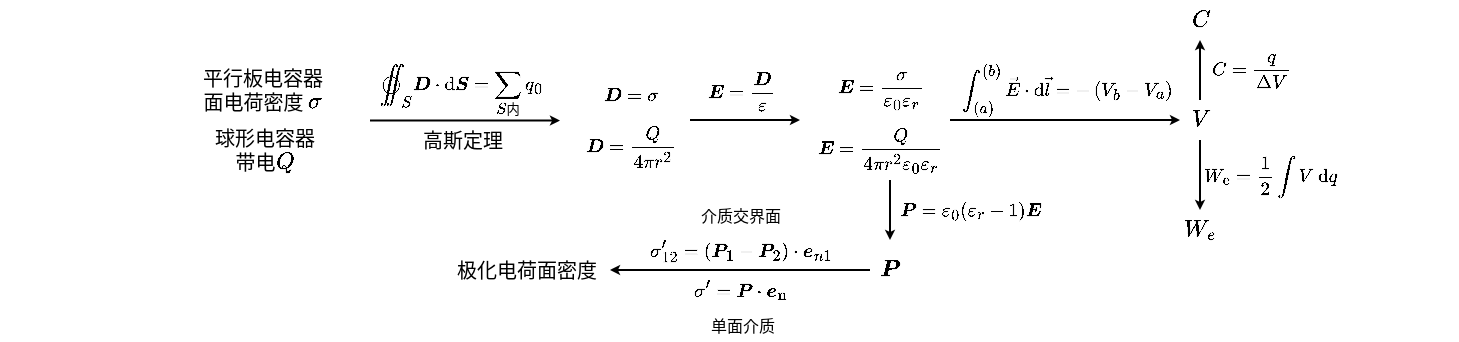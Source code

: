<mxfile version="17.2.1" type="device"><diagram id="Xw6_V9heZCIqd_NYxkmM" name="第 1 页"><mxGraphModel dx="538" dy="391" grid="1" gridSize="5" guides="1" tooltips="1" connect="1" arrows="1" fold="1" page="1" pageScale="1" pageWidth="827" pageHeight="1169" math="1" shadow="0"><root><mxCell id="0"/><mxCell id="1" parent="0"/><mxCell id="3CvD5wrCrRAZLPsAA7u7-1" value="平行板电容器&lt;br style=&quot;font-size: 10px;&quot;&gt;面电荷密度 \(\sigma\)" style="text;html=1;align=center;verticalAlign=middle;resizable=1;points=[];autosize=1;strokeColor=none;fillColor=none;fontSize=10;movable=1;rotatable=1;deletable=1;editable=1;connectable=1;" parent="1" vertex="1"><mxGeometry x="141" y="340" width="110" height="30" as="geometry"/></mxCell><mxCell id="3CvD5wrCrRAZLPsAA7u7-2" value="球形电容器&lt;br style=&quot;font-size: 10px;&quot;&gt;带电\(Q\)" style="text;html=1;align=center;verticalAlign=middle;resizable=1;points=[];autosize=1;strokeColor=none;fillColor=none;fontSize=10;movable=1;rotatable=1;deletable=1;editable=1;connectable=1;" parent="1" vertex="1"><mxGeometry x="164" y="370" width="65" height="30" as="geometry"/></mxCell><mxCell id="3CvD5wrCrRAZLPsAA7u7-3" value="" style="endArrow=classic;html=1;rounded=0;endSize=2;startSize=2;" parent="1" edge="1"><mxGeometry width="50" height="50" relative="1" as="geometry"><mxPoint x="250" y="370.3" as="sourcePoint"/><mxPoint x="345" y="370.3" as="targetPoint"/></mxGeometry></mxCell><mxCell id="3CvD5wrCrRAZLPsAA7u7-6" value="高斯定理" style="text;html=1;align=center;verticalAlign=middle;resizable=0;points=[];autosize=1;strokeColor=none;fillColor=none;fontSize=10;" parent="1" vertex="1"><mxGeometry x="268" y="370" width="55" height="20" as="geometry"/></mxCell><mxCell id="3CvD5wrCrRAZLPsAA7u7-7" value="$${\int\kern{-8pt}\int \kern{-24mu} \bigcirc \bf}_{S} \boldsymbol{D} \cdot \mathrm{d} \boldsymbol{S}=\sum_{S \mathrm{内}} q_{0}$$" style="text;html=1;align=center;verticalAlign=middle;resizable=1;points=[];autosize=1;strokeColor=none;fillColor=none;movable=1;rotatable=1;deletable=1;editable=1;connectable=1;fontSize=8;" parent="1" vertex="1"><mxGeometry x="252.5" y="340" width="85" height="30" as="geometry"/></mxCell><mxCell id="3CvD5wrCrRAZLPsAA7u7-8" value="$$\boldsymbol{D}=\sigma$$" style="text;html=1;align=center;verticalAlign=middle;resizable=1;points=[];autosize=1;strokeColor=none;fillColor=none;fontSize=8;movable=1;rotatable=1;deletable=1;editable=1;connectable=0;allowArrows=0;" parent="1" vertex="1"><mxGeometry x="350" y="345" width="60" height="25" as="geometry"/></mxCell><mxCell id="3CvD5wrCrRAZLPsAA7u7-9" value="$$\boldsymbol{D}=\frac{Q}{4\pi r^2}$$" style="text;html=1;align=center;verticalAlign=middle;resizable=1;points=[];autosize=1;strokeColor=none;fillColor=none;fontSize=8;movable=1;rotatable=1;deletable=1;editable=1;connectable=0;allowArrows=0;" parent="1" vertex="1"><mxGeometry x="350" y="370" width="60" height="25" as="geometry"/></mxCell><mxCell id="3CvD5wrCrRAZLPsAA7u7-10" value="$$&amp;nbsp;\boldsymbol{E}=\frac{&amp;nbsp;\boldsymbol{D}}{\varepsilon}$$" style="text;html=1;align=center;verticalAlign=middle;resizable=1;points=[];autosize=1;strokeColor=none;fillColor=none;fontSize=8;movable=1;rotatable=1;deletable=1;editable=1;connectable=1;" parent="1" vertex="1"><mxGeometry x="415" y="340" width="40" height="30" as="geometry"/></mxCell><mxCell id="3CvD5wrCrRAZLPsAA7u7-11" value="" style="endArrow=classic;html=1;rounded=0;fontSize=8;endSize=2;startSize=2;" parent="1" edge="1"><mxGeometry width="50" height="50" relative="1" as="geometry"><mxPoint x="410" y="370" as="sourcePoint"/><mxPoint x="465" y="370" as="targetPoint"/></mxGeometry></mxCell><mxCell id="3CvD5wrCrRAZLPsAA7u7-12" value="$$\boldsymbol{E}=\frac{Q}{4\pi r^2\varepsilon_0 \varepsilon_r}$$" style="text;html=1;align=center;verticalAlign=middle;resizable=1;points=[];autosize=1;strokeColor=none;fillColor=none;fontSize=8;movable=1;rotatable=1;deletable=1;editable=1;connectable=0;allowArrows=0;" parent="1" vertex="1"><mxGeometry x="470" y="370" width="70" height="30" as="geometry"/></mxCell><mxCell id="3CvD5wrCrRAZLPsAA7u7-13" value="$$&amp;nbsp;\boldsymbol{E}=\frac{&amp;nbsp;\sigma}{\varepsilon_0 \varepsilon_r}$$" style="text;html=1;align=center;verticalAlign=middle;resizable=1;points=[];autosize=1;strokeColor=none;fillColor=none;fontSize=8;movable=1;rotatable=1;deletable=1;editable=1;connectable=0;allowArrows=0;" parent="1" vertex="1"><mxGeometry x="470" y="340" width="70" height="30" as="geometry"/></mxCell><mxCell id="3CvD5wrCrRAZLPsAA7u7-14" value="" style="endArrow=classic;html=1;rounded=0;fontSize=8;startSize=2;endSize=2;" parent="1" edge="1"><mxGeometry width="50" height="50" relative="1" as="geometry"><mxPoint x="540" y="370" as="sourcePoint"/><mxPoint x="655" y="370" as="targetPoint"/></mxGeometry></mxCell><mxCell id="3CvD5wrCrRAZLPsAA7u7-15" value="$$\int_{(a)}^{(b)} \vec{E} \cdot \mathrm{d} \vec{l}=-\left(V_{b}-V_{a}\right)$$" style="text;html=1;align=center;verticalAlign=middle;resizable=1;points=[];autosize=1;strokeColor=none;fillColor=none;fontSize=8;movable=1;rotatable=1;deletable=1;editable=1;connectable=0;allowArrows=0;" parent="1" vertex="1"><mxGeometry x="540" y="340" width="115" height="30" as="geometry"/></mxCell><mxCell id="3CvD5wrCrRAZLPsAA7u7-16" value="$$V$$" style="text;html=1;align=center;verticalAlign=middle;resizable=1;points=[];autosize=1;strokeColor=none;fillColor=none;fontSize=10;movable=1;rotatable=1;deletable=1;editable=1;connectable=0;allowArrows=0;" parent="1" vertex="1"><mxGeometry x="655" y="360" width="20" height="20" as="geometry"/></mxCell><mxCell id="3CvD5wrCrRAZLPsAA7u7-17" value="" style="endArrow=classic;html=1;rounded=0;fontSize=10;startSize=2;endSize=2;" parent="1" edge="1"><mxGeometry width="50" height="50" relative="1" as="geometry"><mxPoint x="510" y="400" as="sourcePoint"/><mxPoint x="510" y="430" as="targetPoint"/></mxGeometry></mxCell><mxCell id="3CvD5wrCrRAZLPsAA7u7-18" value="$$\boldsymbol{P}=\varepsilon_0(\varepsilon_r -1)\boldsymbol{E}$$" style="text;html=1;align=center;verticalAlign=middle;resizable=1;points=[];autosize=1;strokeColor=none;fillColor=none;fontSize=8;movable=1;rotatable=1;deletable=1;editable=1;connectable=1;" parent="1" vertex="1"><mxGeometry x="510" y="405" width="80" height="20" as="geometry"/></mxCell><mxCell id="3CvD5wrCrRAZLPsAA7u7-19" value="$$\sigma_{12}^{\prime}=\left(\boldsymbol{P}_{1}-\boldsymbol{P}_{2}\right) \cdot \boldsymbol{e}_{n 1}$$" style="text;html=1;align=center;verticalAlign=middle;resizable=1;points=[];autosize=1;strokeColor=none;fillColor=none;fontSize=8;movable=1;rotatable=1;deletable=1;editable=1;connectable=0;allowArrows=0;" parent="1" vertex="1"><mxGeometry x="385" y="425" width="100" height="20" as="geometry"/></mxCell><mxCell id="3CvD5wrCrRAZLPsAA7u7-21" value="$$\sigma^{\prime}=\boldsymbol{P} \cdot \boldsymbol{e}_{\mathrm{n}}$$" style="text;html=1;align=center;verticalAlign=middle;resizable=1;points=[];autosize=1;strokeColor=none;fillColor=none;fontSize=8;movable=1;rotatable=1;deletable=1;editable=1;connectable=0;allowArrows=0;" parent="1" vertex="1"><mxGeometry x="400" y="445" width="70" height="20" as="geometry"/></mxCell><mxCell id="3CvD5wrCrRAZLPsAA7u7-22" value="极化电荷面密度" style="text;html=1;align=center;verticalAlign=middle;resizable=0;points=[];autosize=1;strokeColor=none;fillColor=none;fontSize=10;" parent="1" vertex="1"><mxGeometry x="285" y="435" width="85" height="20" as="geometry"/></mxCell><mxCell id="3CvD5wrCrRAZLPsAA7u7-23" value="" style="endArrow=classic;html=1;rounded=0;fontSize=10;startSize=2;endSize=2;" parent="1" edge="1"><mxGeometry width="50" height="50" relative="1" as="geometry"><mxPoint x="500" y="445" as="sourcePoint"/><mxPoint x="370" y="445" as="targetPoint"/></mxGeometry></mxCell><mxCell id="3CvD5wrCrRAZLPsAA7u7-24" value="$$\boldsymbol{P}$$" style="text;html=1;align=center;verticalAlign=middle;resizable=1;points=[];autosize=1;strokeColor=none;fillColor=none;fontSize=10;movable=1;rotatable=1;deletable=1;editable=1;connectable=0;allowArrows=0;" parent="1" vertex="1"><mxGeometry x="500" y="435" width="20" height="20" as="geometry"/></mxCell><mxCell id="3CvD5wrCrRAZLPsAA7u7-25" value="介质交界面" style="text;html=1;align=center;verticalAlign=middle;resizable=1;points=[];autosize=1;strokeColor=none;fillColor=none;fontSize=8;movable=1;rotatable=1;deletable=1;editable=1;connectable=1;" parent="1" vertex="1"><mxGeometry x="410" y="410" width="50" height="15" as="geometry"/></mxCell><mxCell id="3CvD5wrCrRAZLPsAA7u7-26" value="单面介质" style="text;html=1;align=center;verticalAlign=middle;resizable=1;points=[];autosize=1;strokeColor=none;fillColor=none;fontSize=8;movable=1;rotatable=1;deletable=1;editable=1;connectable=1;" parent="1" vertex="1"><mxGeometry x="413" y="465" width="45" height="15" as="geometry"/></mxCell><mxCell id="R_3noXY2koAqZnlVUF39-1" value="" style="endArrow=classic;html=1;rounded=0;endSize=2;startSize=2;" edge="1" parent="1"><mxGeometry width="50" height="50" relative="1" as="geometry"><mxPoint x="665" y="360" as="sourcePoint"/><mxPoint x="665" y="330" as="targetPoint"/></mxGeometry></mxCell><mxCell id="R_3noXY2koAqZnlVUF39-2" value="$$C=\frac{q}{\Delta V}$$" style="text;html=1;align=center;verticalAlign=middle;resizable=1;points=[];autosize=1;strokeColor=none;fillColor=none;fontSize=8;movable=1;rotatable=1;deletable=1;editable=1;connectable=0;allowArrows=0;" vertex="1" parent="1"><mxGeometry x="665" y="335" width="50" height="20" as="geometry"/></mxCell><mxCell id="R_3noXY2koAqZnlVUF39-3" value="$$W_{\mathrm{e}}=\frac{1}{2} \int V \mathrm{~d} q$$" style="text;html=1;align=center;verticalAlign=middle;resizable=1;points=[];autosize=1;strokeColor=none;fillColor=none;fontSize=8;allowArrows=0;connectable=1;movable=1;rotatable=1;deletable=1;editable=1;" vertex="1" parent="1"><mxGeometry x="665" y="385" width="70" height="25" as="geometry"/></mxCell><mxCell id="R_3noXY2koAqZnlVUF39-4" value="" style="endArrow=classic;html=1;rounded=0;fontSize=8;startSize=2;endSize=2;" edge="1" parent="1"><mxGeometry width="50" height="50" relative="1" as="geometry"><mxPoint x="665" y="380" as="sourcePoint"/><mxPoint x="665" y="415" as="targetPoint"/></mxGeometry></mxCell><mxCell id="R_3noXY2koAqZnlVUF39-5" value="$$C$$" style="text;html=1;align=center;verticalAlign=middle;resizable=1;points=[];autosize=1;strokeColor=none;fillColor=none;fontSize=10;movable=1;rotatable=1;deletable=1;editable=1;connectable=1;" vertex="1" parent="1"><mxGeometry x="655" y="310" width="20" height="20" as="geometry"/></mxCell><mxCell id="R_3noXY2koAqZnlVUF39-7" value="$$W_e$$" style="text;html=1;align=center;verticalAlign=middle;resizable=1;points=[];autosize=1;strokeColor=none;fillColor=none;fontSize=10;movable=1;rotatable=1;deletable=1;editable=1;connectable=1;" vertex="1" parent="1"><mxGeometry x="655" y="415" width="20" height="20" as="geometry"/></mxCell></root></mxGraphModel></diagram></mxfile>